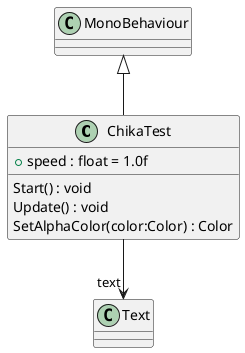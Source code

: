 @startuml
class ChikaTest {
    + speed : float = 1.0f
    Start() : void
    Update() : void
    SetAlphaColor(color:Color) : Color
}
MonoBehaviour <|-- ChikaTest
ChikaTest --> "text" Text
@enduml
